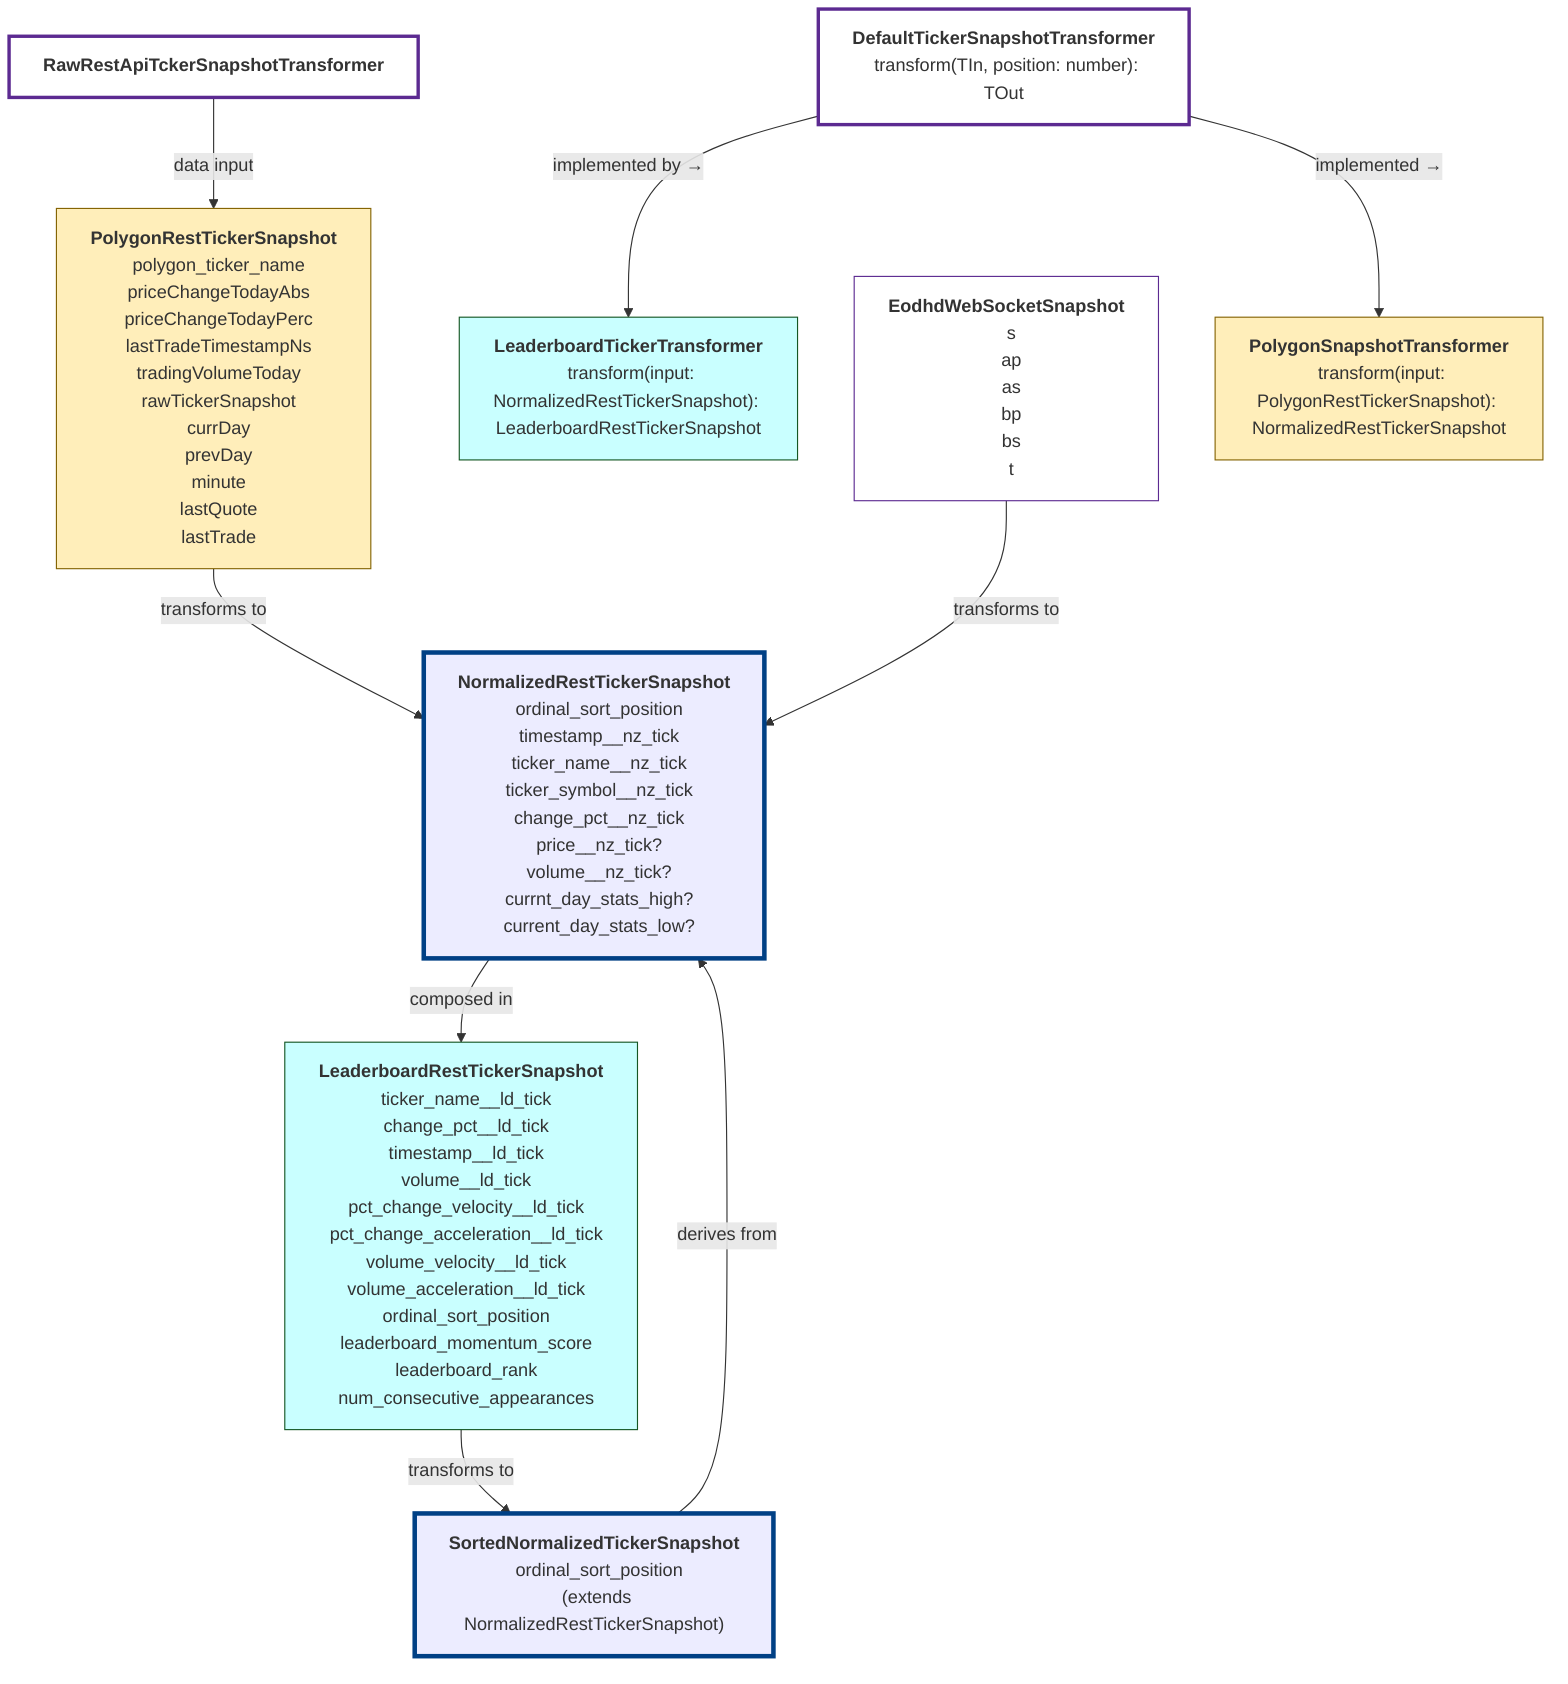 %%{ init: { "theme": "default" } }%%
graph TD

  %% 📘 Normalized domain
  NormalizedRestTickerSnapshot["<b>NormalizedRestTickerSnapshot</b>
  ordinal_sort_position
  timestamp__nz_tick
  ticker_name__nz_tick
  ticker_symbol__nz_tick
  change_pct__nz_tick
  price__nz_tick?
  volume__nz_tick?
  currnt_day_stats_high?
  current_day_stats_low?"]:::normalized

SortedNormalizedTickerSnapshot["<b>SortedNormalizedTickerSnapshot</b>
  ordinal_sort_position
  (extends NormalizedRestTickerSnapshot)"]:::normalized

  EodhdWebSocketSnapshot["<b>EodhdWebSocketSnapshot</b>
  s
  ap
  as
  bp
  bs
  t"]:::eodhd

  %% 📗 Leaderboard domain
  LeaderboardRestTickerSnapshot["<b>LeaderboardRestTickerSnapshot</b>
  ticker_name__ld_tick
  change_pct__ld_tick
  timestamp__ld_tick
  volume__ld_tick
  pct_change_velocity__ld_tick
  pct_change_acceleration__ld_tick
  volume_velocity__ld_tick
  volume_acceleration__ld_tick
  ordinal_sort_position
  leaderboard_momentum_score
  leaderboard_rank
  num_consecutive_appearances"]:::leaderboard

  LeaderboardTickerTransformer["<b>LeaderboardTickerTransformer</b>
  transform(input: NormalizedRestTickerSnapshot): LeaderboardRestTickerSnapshot"]:::leaderboard

  %% 🟠 Polygon domain
  PolygonRestTickerSnapshot["<b>PolygonRestTickerSnapshot</b>
  polygon_ticker_name
  priceChangeTodayAbs
  priceChangeTodayPerc
  lastTradeTimestampNs
  tradingVolumeToday
  rawTickerSnapshot
  currDay
  prevDay
  minute
  lastQuote
  lastTrade"]:::polygon

  PolygonSnapshotTransformer["<b>PolygonSnapshotTransformer</b>
  transform(input: PolygonRestTickerSnapshot): NormalizedRestTickerSnapshot"]:::polygon

  %% 🟣 Raw / Transformer
  RawRestApiTckerSnapshotTransformer["<b>RawRestApiTckerSnapshotTransformer</b>"]:::raw
  DefaultTickerSnapshotTransformer["<b>DefaultTickerSnapshotTransformer</b>
  transform(TIn, position: number): TOut"]:::raw

  %% 🔀 Updated Relationship Annotations
  PolygonRestTickerSnapshot -- "transforms to" --> NormalizedRestTickerSnapshot
  EodhdWebSocketSnapshot -- "transforms to" --> NormalizedRestTickerSnapshot
  SortedNormalizedTickerSnapshot -- "derives from" --> NormalizedRestTickerSnapshot
  NormalizedRestTickerSnapshot -- "composed in" --> LeaderboardRestTickerSnapshot
  LeaderboardRestTickerSnapshot -- "transforms to" --> SortedNormalizedTickerSnapshot
  DefaultTickerSnapshotTransformer -- "implemented →" --> PolygonSnapshotTransformer
  DefaultTickerSnapshotTransformer -- "implemented by →" --> LeaderboardTickerTransformer
  RawRestApiTckerSnapshotTransformer -- "data input" --> PolygonRestTickerSnapshot

  %% Styles
  classDef normalized fill:light-grey,stroke:#004085,stroke-width:4
  classDef leaderboard fill:#c9ffff,stroke:#155724;
  classDef polygon fill:#ffeeba,stroke:#856404;
  classDef raw fill:#fff,stroke:#5c2a91, stroke-width:3;
  classDef eodhd fill:#fff,stroke:#5c2a91;